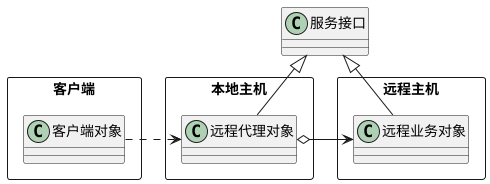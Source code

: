 @startuml 

skinparam DefaultFontName PingFangSC-Regular

package 客户端 <<rectangle>>{
    class 客户端对象{
    }
}
package 本地主机 <<rectangle>>{
    class 远程代理对象{
    }
}
package 远程主机 <<rectangle>>{
    class 远程业务对象{
    }
}

服务接口 <|-- 远程代理对象
服务接口 <|-- 远程业务对象
客户端对象 .> 远程代理对象
远程代理对象 o-> 远程业务对象

@enduml
